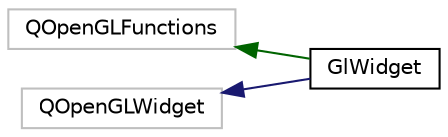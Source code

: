digraph "Graphical Class Hierarchy"
{
 // LATEX_PDF_SIZE
  edge [fontname="Helvetica",fontsize="10",labelfontname="Helvetica",labelfontsize="10"];
  node [fontname="Helvetica",fontsize="10",shape=record];
  rankdir="LR";
  Node26 [label="QOpenGLFunctions",height=0.2,width=0.4,color="grey75", fillcolor="white", style="filled",tooltip=" "];
  Node26 -> Node0 [dir="back",color="darkgreen",fontsize="10",style="solid",fontname="Helvetica"];
  Node0 [label="GlWidget",height=0.2,width=0.4,color="black", fillcolor="white", style="filled",URL="$class_gl_widget.html",tooltip=" "];
  Node24 [label="QOpenGLWidget",height=0.2,width=0.4,color="grey75", fillcolor="white", style="filled",tooltip=" "];
  Node24 -> Node0 [dir="back",color="midnightblue",fontsize="10",style="solid",fontname="Helvetica"];
}
